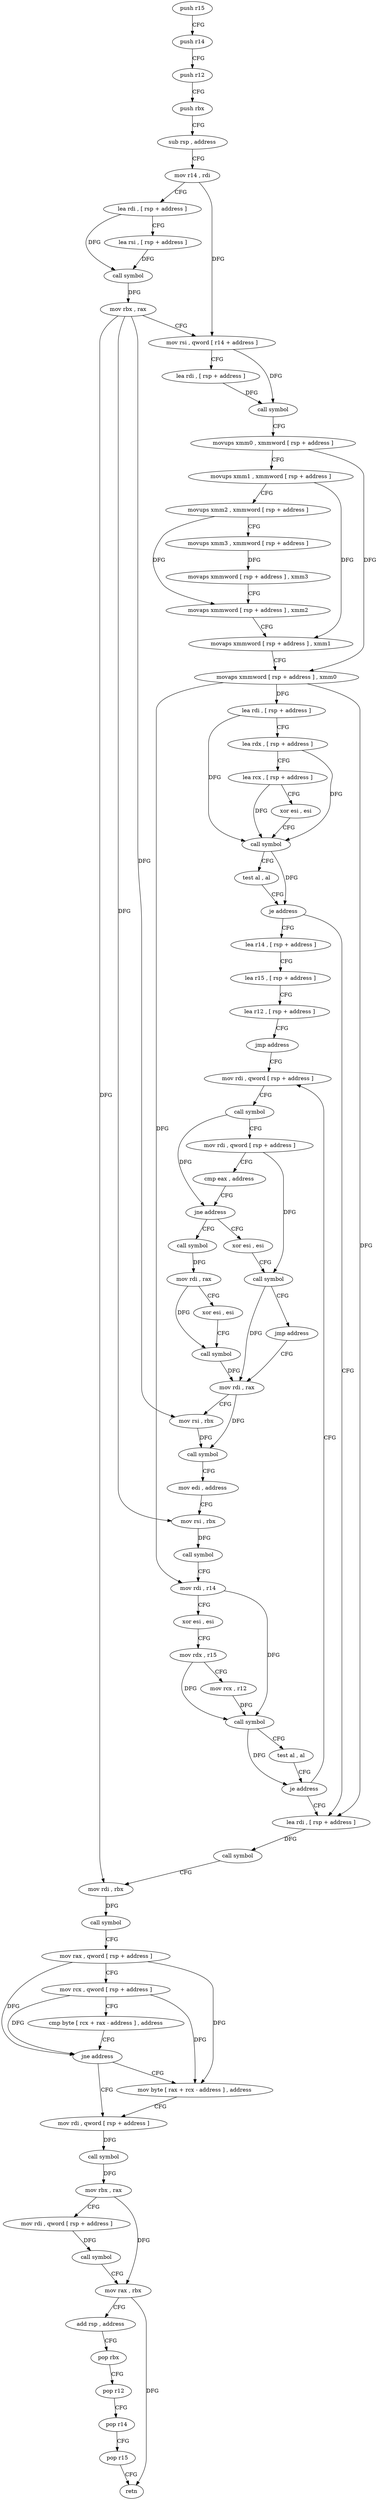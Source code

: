 digraph "func" {
"82544" [label = "push r15" ]
"82546" [label = "push r14" ]
"82548" [label = "push r12" ]
"82550" [label = "push rbx" ]
"82551" [label = "sub rsp , address" ]
"82558" [label = "mov r14 , rdi" ]
"82561" [label = "lea rdi , [ rsp + address ]" ]
"82566" [label = "lea rsi , [ rsp + address ]" ]
"82571" [label = "call symbol" ]
"82576" [label = "mov rbx , rax" ]
"82579" [label = "mov rsi , qword [ r14 + address ]" ]
"82583" [label = "lea rdi , [ rsp + address ]" ]
"82588" [label = "call symbol" ]
"82593" [label = "movups xmm0 , xmmword [ rsp + address ]" ]
"82598" [label = "movups xmm1 , xmmword [ rsp + address ]" ]
"82603" [label = "movups xmm2 , xmmword [ rsp + address ]" ]
"82608" [label = "movups xmm3 , xmmword [ rsp + address ]" ]
"82613" [label = "movaps xmmword [ rsp + address ] , xmm3" ]
"82621" [label = "movaps xmmword [ rsp + address ] , xmm2" ]
"82629" [label = "movaps xmmword [ rsp + address ] , xmm1" ]
"82634" [label = "movaps xmmword [ rsp + address ] , xmm0" ]
"82639" [label = "lea rdi , [ rsp + address ]" ]
"82644" [label = "lea rdx , [ rsp + address ]" ]
"82649" [label = "lea rcx , [ rsp + address ]" ]
"82654" [label = "xor esi , esi" ]
"82656" [label = "call symbol" ]
"82661" [label = "test al , al" ]
"82663" [label = "je address" ]
"82776" [label = "lea rdi , [ rsp + address ]" ]
"82665" [label = "lea r14 , [ rsp + address ]" ]
"82781" [label = "call symbol" ]
"82786" [label = "mov rdi , rbx" ]
"82789" [label = "call symbol" ]
"82794" [label = "mov rax , qword [ rsp + address ]" ]
"82799" [label = "mov rcx , qword [ rsp + address ]" ]
"82804" [label = "cmp byte [ rcx + rax - address ] , address" ]
"82809" [label = "jne address" ]
"82816" [label = "mov rdi , qword [ rsp + address ]" ]
"82811" [label = "mov byte [ rax + rcx - address ] , address" ]
"82670" [label = "lea r15 , [ rsp + address ]" ]
"82675" [label = "lea r12 , [ rsp + address ]" ]
"82680" [label = "jmp address" ]
"82747" [label = "mov rdi , qword [ rsp + address ]" ]
"82821" [label = "call symbol" ]
"82826" [label = "mov rbx , rax" ]
"82829" [label = "mov rdi , qword [ rsp + address ]" ]
"82834" [label = "call symbol" ]
"82839" [label = "mov rax , rbx" ]
"82842" [label = "add rsp , address" ]
"82849" [label = "pop rbx" ]
"82850" [label = "pop r12" ]
"82852" [label = "pop r14" ]
"82854" [label = "pop r15" ]
"82856" [label = "retn" ]
"82752" [label = "call symbol" ]
"82757" [label = "mov rdi , qword [ rsp + address ]" ]
"82762" [label = "cmp eax , address" ]
"82765" [label = "jne address" ]
"82688" [label = "call symbol" ]
"82767" [label = "xor esi , esi" ]
"82693" [label = "mov rdi , rax" ]
"82696" [label = "xor esi , esi" ]
"82698" [label = "call symbol" ]
"82703" [label = "mov rdi , rax" ]
"82769" [label = "call symbol" ]
"82774" [label = "jmp address" ]
"82706" [label = "mov rsi , rbx" ]
"82709" [label = "call symbol" ]
"82714" [label = "mov edi , address" ]
"82719" [label = "mov rsi , rbx" ]
"82722" [label = "call symbol" ]
"82727" [label = "mov rdi , r14" ]
"82730" [label = "xor esi , esi" ]
"82732" [label = "mov rdx , r15" ]
"82735" [label = "mov rcx , r12" ]
"82738" [label = "call symbol" ]
"82743" [label = "test al , al" ]
"82745" [label = "je address" ]
"82544" -> "82546" [ label = "CFG" ]
"82546" -> "82548" [ label = "CFG" ]
"82548" -> "82550" [ label = "CFG" ]
"82550" -> "82551" [ label = "CFG" ]
"82551" -> "82558" [ label = "CFG" ]
"82558" -> "82561" [ label = "CFG" ]
"82558" -> "82579" [ label = "DFG" ]
"82561" -> "82566" [ label = "CFG" ]
"82561" -> "82571" [ label = "DFG" ]
"82566" -> "82571" [ label = "DFG" ]
"82571" -> "82576" [ label = "DFG" ]
"82576" -> "82579" [ label = "CFG" ]
"82576" -> "82786" [ label = "DFG" ]
"82576" -> "82706" [ label = "DFG" ]
"82576" -> "82719" [ label = "DFG" ]
"82579" -> "82583" [ label = "CFG" ]
"82579" -> "82588" [ label = "DFG" ]
"82583" -> "82588" [ label = "DFG" ]
"82588" -> "82593" [ label = "CFG" ]
"82593" -> "82598" [ label = "CFG" ]
"82593" -> "82634" [ label = "DFG" ]
"82598" -> "82603" [ label = "CFG" ]
"82598" -> "82629" [ label = "DFG" ]
"82603" -> "82608" [ label = "CFG" ]
"82603" -> "82621" [ label = "DFG" ]
"82608" -> "82613" [ label = "DFG" ]
"82613" -> "82621" [ label = "CFG" ]
"82621" -> "82629" [ label = "CFG" ]
"82629" -> "82634" [ label = "CFG" ]
"82634" -> "82639" [ label = "DFG" ]
"82634" -> "82776" [ label = "DFG" ]
"82634" -> "82727" [ label = "DFG" ]
"82639" -> "82644" [ label = "CFG" ]
"82639" -> "82656" [ label = "DFG" ]
"82644" -> "82649" [ label = "CFG" ]
"82644" -> "82656" [ label = "DFG" ]
"82649" -> "82654" [ label = "CFG" ]
"82649" -> "82656" [ label = "DFG" ]
"82654" -> "82656" [ label = "CFG" ]
"82656" -> "82661" [ label = "CFG" ]
"82656" -> "82663" [ label = "DFG" ]
"82661" -> "82663" [ label = "CFG" ]
"82663" -> "82776" [ label = "CFG" ]
"82663" -> "82665" [ label = "CFG" ]
"82776" -> "82781" [ label = "DFG" ]
"82665" -> "82670" [ label = "CFG" ]
"82781" -> "82786" [ label = "CFG" ]
"82786" -> "82789" [ label = "DFG" ]
"82789" -> "82794" [ label = "CFG" ]
"82794" -> "82799" [ label = "CFG" ]
"82794" -> "82809" [ label = "DFG" ]
"82794" -> "82811" [ label = "DFG" ]
"82799" -> "82804" [ label = "CFG" ]
"82799" -> "82809" [ label = "DFG" ]
"82799" -> "82811" [ label = "DFG" ]
"82804" -> "82809" [ label = "CFG" ]
"82809" -> "82816" [ label = "CFG" ]
"82809" -> "82811" [ label = "CFG" ]
"82816" -> "82821" [ label = "DFG" ]
"82811" -> "82816" [ label = "CFG" ]
"82670" -> "82675" [ label = "CFG" ]
"82675" -> "82680" [ label = "CFG" ]
"82680" -> "82747" [ label = "CFG" ]
"82747" -> "82752" [ label = "CFG" ]
"82821" -> "82826" [ label = "DFG" ]
"82826" -> "82829" [ label = "CFG" ]
"82826" -> "82839" [ label = "DFG" ]
"82829" -> "82834" [ label = "DFG" ]
"82834" -> "82839" [ label = "CFG" ]
"82839" -> "82842" [ label = "CFG" ]
"82839" -> "82856" [ label = "DFG" ]
"82842" -> "82849" [ label = "CFG" ]
"82849" -> "82850" [ label = "CFG" ]
"82850" -> "82852" [ label = "CFG" ]
"82852" -> "82854" [ label = "CFG" ]
"82854" -> "82856" [ label = "CFG" ]
"82752" -> "82757" [ label = "CFG" ]
"82752" -> "82765" [ label = "DFG" ]
"82757" -> "82762" [ label = "CFG" ]
"82757" -> "82769" [ label = "DFG" ]
"82762" -> "82765" [ label = "CFG" ]
"82765" -> "82688" [ label = "CFG" ]
"82765" -> "82767" [ label = "CFG" ]
"82688" -> "82693" [ label = "DFG" ]
"82767" -> "82769" [ label = "CFG" ]
"82693" -> "82696" [ label = "CFG" ]
"82693" -> "82698" [ label = "DFG" ]
"82696" -> "82698" [ label = "CFG" ]
"82698" -> "82703" [ label = "DFG" ]
"82703" -> "82706" [ label = "CFG" ]
"82703" -> "82709" [ label = "DFG" ]
"82769" -> "82774" [ label = "CFG" ]
"82769" -> "82703" [ label = "DFG" ]
"82774" -> "82703" [ label = "CFG" ]
"82706" -> "82709" [ label = "DFG" ]
"82709" -> "82714" [ label = "CFG" ]
"82714" -> "82719" [ label = "CFG" ]
"82719" -> "82722" [ label = "DFG" ]
"82722" -> "82727" [ label = "CFG" ]
"82727" -> "82730" [ label = "CFG" ]
"82727" -> "82738" [ label = "DFG" ]
"82730" -> "82732" [ label = "CFG" ]
"82732" -> "82735" [ label = "CFG" ]
"82732" -> "82738" [ label = "DFG" ]
"82735" -> "82738" [ label = "DFG" ]
"82738" -> "82743" [ label = "CFG" ]
"82738" -> "82745" [ label = "DFG" ]
"82743" -> "82745" [ label = "CFG" ]
"82745" -> "82776" [ label = "CFG" ]
"82745" -> "82747" [ label = "CFG" ]
}
